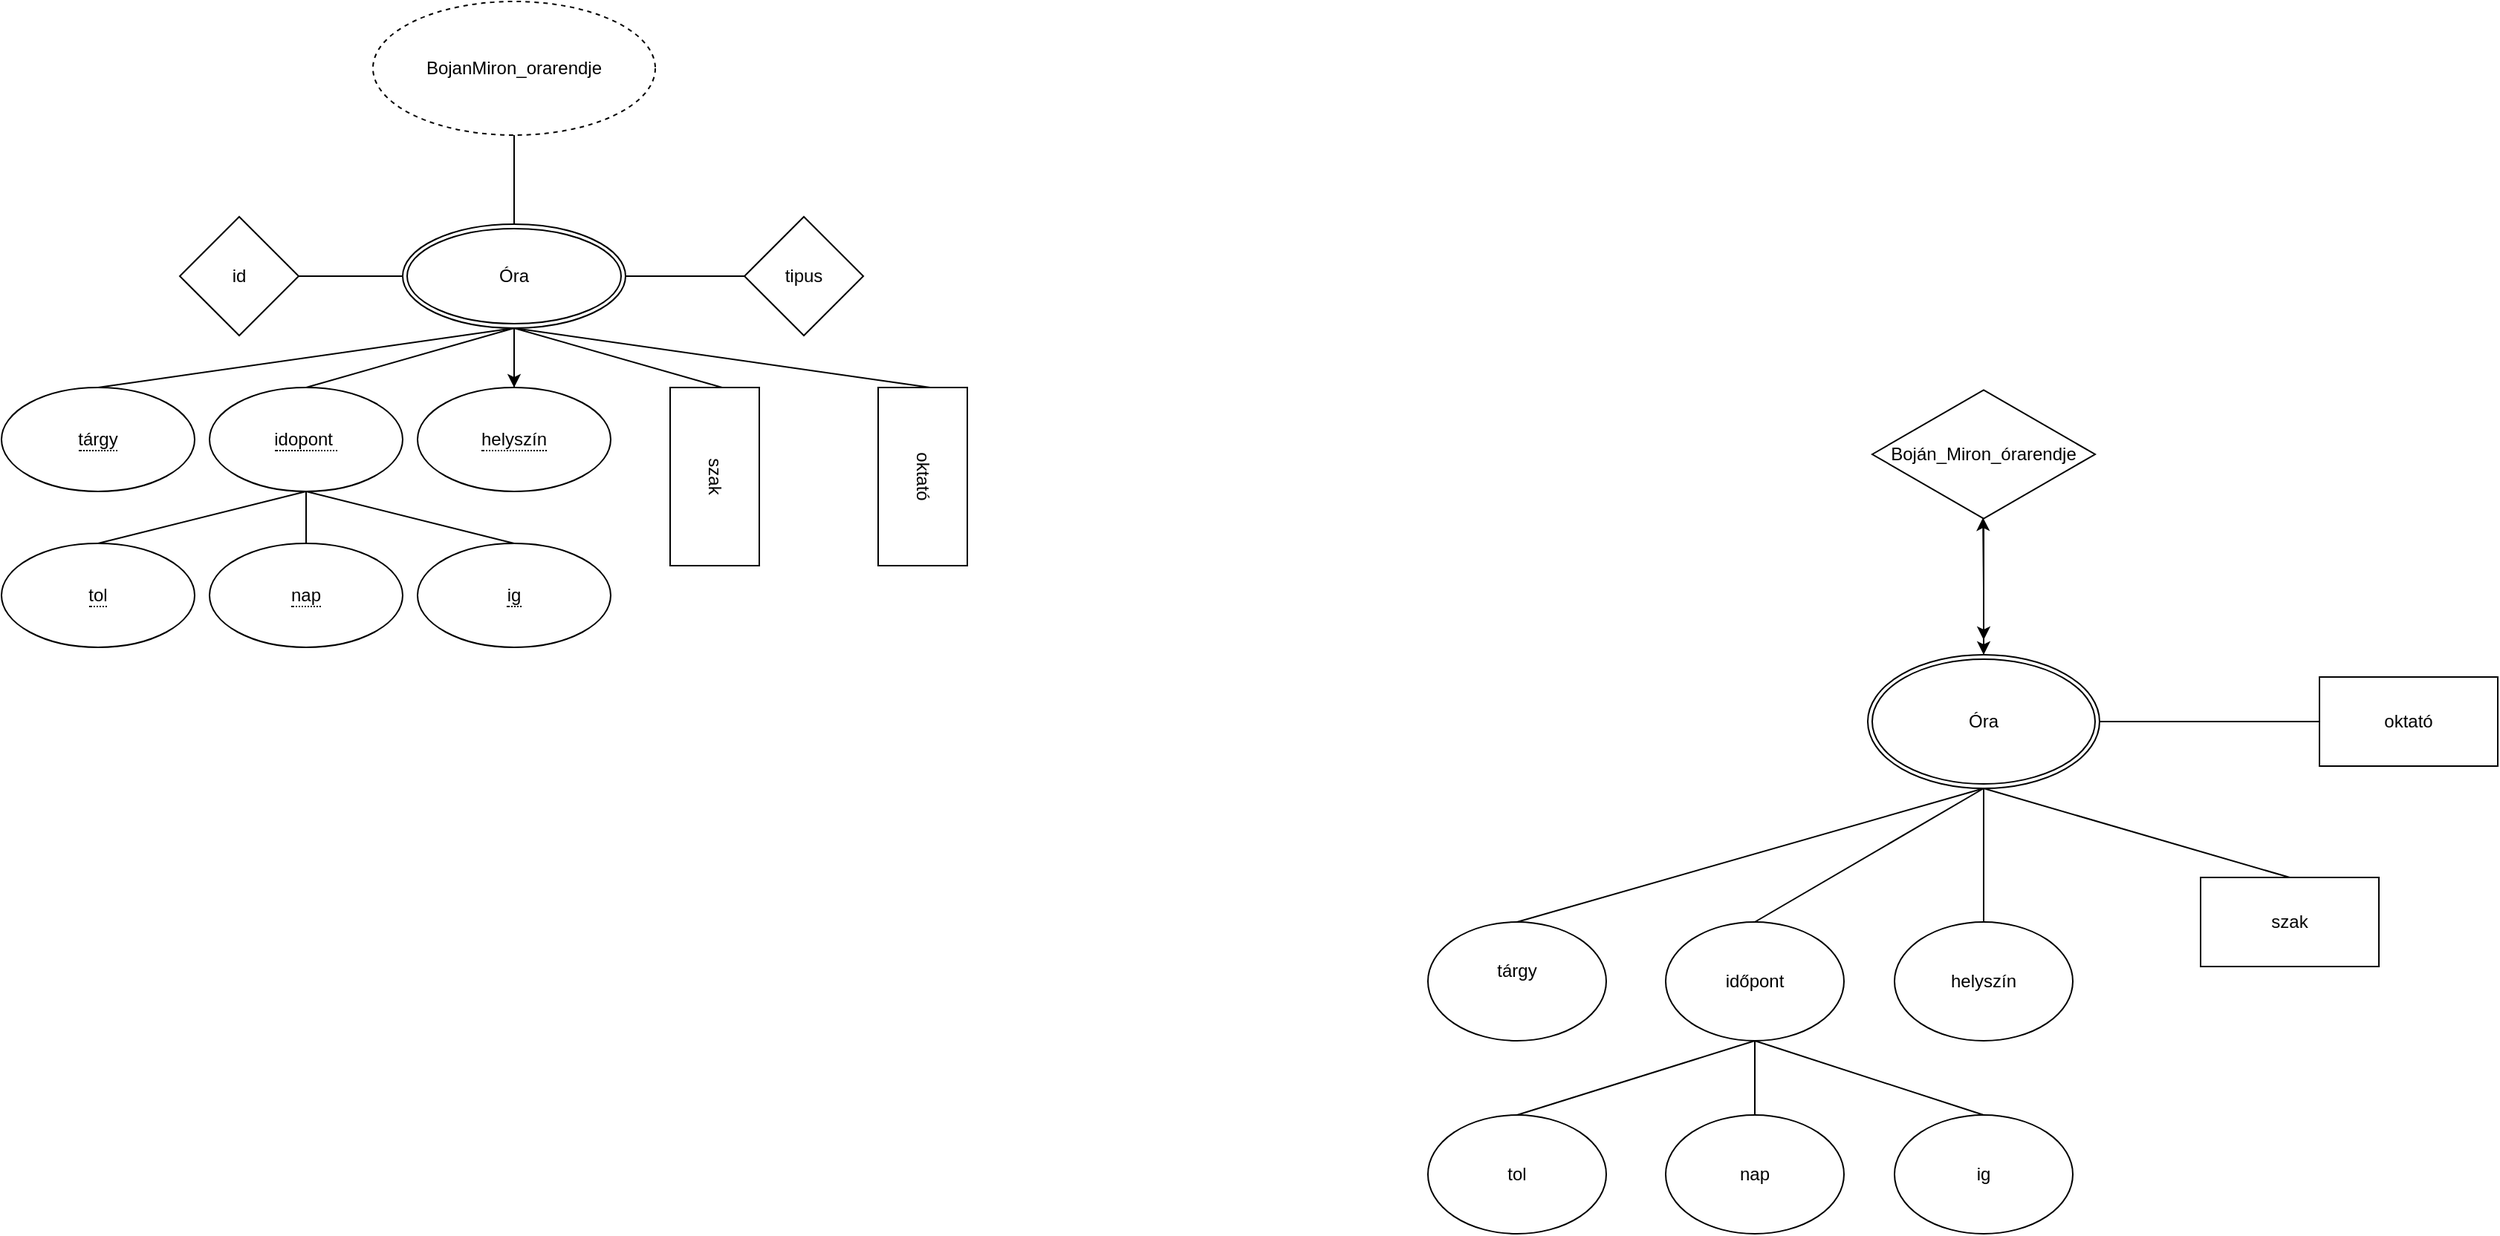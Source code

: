 <mxfile version="24.9.3">
  <diagram name="1 oldal" id="Ez1nAS9XZRX8f_4rQFVW">
    <mxGraphModel dx="1290" dy="522" grid="1" gridSize="10" guides="1" tooltips="1" connect="1" arrows="1" fold="1" page="1" pageScale="1" pageWidth="827" pageHeight="1169" math="0" shadow="0">
      <root>
        <mxCell id="0" />
        <mxCell id="1" parent="0" />
        <mxCell id="OTyxZLWEqcZwliFMq0Z6-1" value="BojanMiron_orarendje" style="ellipse;whiteSpace=wrap;html=1;align=center;dashed=1;" parent="1" vertex="1">
          <mxGeometry x="350" y="150" width="190" height="90" as="geometry" />
        </mxCell>
        <mxCell id="OTyxZLWEqcZwliFMq0Z6-3" value="&lt;span style=&quot;border-bottom: 1px dotted&quot;&gt;tárgy&lt;/span&gt;" style="ellipse;whiteSpace=wrap;html=1;align=center;" parent="1" vertex="1">
          <mxGeometry x="100" y="410" width="130" height="70" as="geometry" />
        </mxCell>
        <mxCell id="OTyxZLWEqcZwliFMq0Z6-8" value="" style="endArrow=none;html=1;rounded=0;exitX=0.5;exitY=1;exitDx=0;exitDy=0;entryX=0.5;entryY=0;entryDx=0;entryDy=0;" parent="1" source="OTyxZLWEqcZwliFMq0Z6-1" edge="1">
          <mxGeometry width="50" height="50" relative="1" as="geometry">
            <mxPoint x="390" y="370" as="sourcePoint" />
            <mxPoint x="445" y="300" as="targetPoint" />
          </mxGeometry>
        </mxCell>
        <mxCell id="OTyxZLWEqcZwliFMq0Z6-9" value="&lt;span style=&quot;border-bottom: 1px dotted&quot;&gt;idopont&amp;nbsp;&lt;/span&gt;" style="ellipse;whiteSpace=wrap;html=1;align=center;" parent="1" vertex="1">
          <mxGeometry x="240" y="410" width="130" height="70" as="geometry" />
        </mxCell>
        <mxCell id="OTyxZLWEqcZwliFMq0Z6-10" value="&lt;span style=&quot;border-bottom: 1px dotted&quot;&gt;helyszín&lt;/span&gt;" style="ellipse;whiteSpace=wrap;html=1;align=center;" parent="1" vertex="1">
          <mxGeometry x="380" y="410" width="130" height="70" as="geometry" />
        </mxCell>
        <mxCell id="OTyxZLWEqcZwliFMq0Z6-13" value="&lt;span style=&quot;border-bottom: 1px dotted&quot;&gt;nap&lt;/span&gt;" style="ellipse;whiteSpace=wrap;html=1;align=center;" parent="1" vertex="1">
          <mxGeometry x="240" y="515" width="130" height="70" as="geometry" />
        </mxCell>
        <mxCell id="OTyxZLWEqcZwliFMq0Z6-14" value="&lt;span style=&quot;border-bottom: 1px dotted&quot;&gt;ig&lt;/span&gt;" style="ellipse;whiteSpace=wrap;html=1;align=center;" parent="1" vertex="1">
          <mxGeometry x="380" y="515" width="130" height="70" as="geometry" />
        </mxCell>
        <mxCell id="OTyxZLWEqcZwliFMq0Z6-15" value="&lt;span style=&quot;border-bottom: 1px dotted&quot;&gt;tol&lt;/span&gt;" style="ellipse;whiteSpace=wrap;html=1;align=center;" parent="1" vertex="1">
          <mxGeometry x="100" y="515" width="130" height="70" as="geometry" />
        </mxCell>
        <mxCell id="OTyxZLWEqcZwliFMq0Z6-16" value="" style="endArrow=none;html=1;rounded=0;entryX=0.5;entryY=1;entryDx=0;entryDy=0;exitX=0.5;exitY=0;exitDx=0;exitDy=0;" parent="1" source="OTyxZLWEqcZwliFMq0Z6-9" edge="1">
          <mxGeometry width="50" height="50" relative="1" as="geometry">
            <mxPoint x="420" y="490" as="sourcePoint" />
            <mxPoint x="445" y="370" as="targetPoint" />
          </mxGeometry>
        </mxCell>
        <mxCell id="OTyxZLWEqcZwliFMq0Z6-17" value="" style="endArrow=none;html=1;rounded=0;exitX=0.5;exitY=1;exitDx=0;exitDy=0;entryX=0.5;entryY=0;entryDx=0;entryDy=0;" parent="1" target="OTyxZLWEqcZwliFMq0Z6-3" edge="1">
          <mxGeometry width="50" height="50" relative="1" as="geometry">
            <mxPoint x="445" y="370" as="sourcePoint" />
            <mxPoint x="470" y="440" as="targetPoint" />
          </mxGeometry>
        </mxCell>
        <mxCell id="OTyxZLWEqcZwliFMq0Z6-18" value="" style="endArrow=none;html=1;rounded=0;exitX=0.5;exitY=1;exitDx=0;exitDy=0;entryX=0.5;entryY=0;entryDx=0;entryDy=0;" parent="1" source="OTyxZLWEqcZwliFMq0Z6-9" target="OTyxZLWEqcZwliFMq0Z6-15" edge="1">
          <mxGeometry width="50" height="50" relative="1" as="geometry">
            <mxPoint x="420" y="490" as="sourcePoint" />
            <mxPoint x="470" y="440" as="targetPoint" />
          </mxGeometry>
        </mxCell>
        <mxCell id="OTyxZLWEqcZwliFMq0Z6-19" value="" style="endArrow=none;html=1;rounded=0;exitX=0.5;exitY=1;exitDx=0;exitDy=0;entryX=0.5;entryY=0;entryDx=0;entryDy=0;" parent="1" source="OTyxZLWEqcZwliFMq0Z6-9" target="OTyxZLWEqcZwliFMq0Z6-13" edge="1">
          <mxGeometry width="50" height="50" relative="1" as="geometry">
            <mxPoint x="420" y="490" as="sourcePoint" />
            <mxPoint x="470" y="440" as="targetPoint" />
          </mxGeometry>
        </mxCell>
        <mxCell id="OTyxZLWEqcZwliFMq0Z6-20" value="" style="endArrow=none;html=1;rounded=0;exitX=0.5;exitY=1;exitDx=0;exitDy=0;entryX=0.5;entryY=0;entryDx=0;entryDy=0;" parent="1" source="OTyxZLWEqcZwliFMq0Z6-9" target="OTyxZLWEqcZwliFMq0Z6-14" edge="1">
          <mxGeometry width="50" height="50" relative="1" as="geometry">
            <mxPoint x="420" y="490" as="sourcePoint" />
            <mxPoint x="470" y="440" as="targetPoint" />
          </mxGeometry>
        </mxCell>
        <mxCell id="OTyxZLWEqcZwliFMq0Z6-21" value="" style="endArrow=none;html=1;rounded=0;entryX=0.5;entryY=1;entryDx=0;entryDy=0;exitX=0.5;exitY=0;exitDx=0;exitDy=0;" parent="1" edge="1">
          <mxGeometry width="50" height="50" relative="1" as="geometry">
            <mxPoint x="725" y="410" as="sourcePoint" />
            <mxPoint x="445" y="370" as="targetPoint" />
          </mxGeometry>
        </mxCell>
        <mxCell id="OTyxZLWEqcZwliFMq0Z6-22" value="" style="endArrow=none;html=1;rounded=0;entryX=0.5;entryY=1;entryDx=0;entryDy=0;exitX=0.5;exitY=0;exitDx=0;exitDy=0;" parent="1" edge="1">
          <mxGeometry width="50" height="50" relative="1" as="geometry">
            <mxPoint x="585" y="410" as="sourcePoint" />
            <mxPoint x="445" y="370" as="targetPoint" />
          </mxGeometry>
        </mxCell>
        <mxCell id="OTyxZLWEqcZwliFMq0Z6-23" value="" style="endArrow=none;html=1;rounded=0;entryX=0.5;entryY=1;entryDx=0;entryDy=0;exitX=0.5;exitY=0;exitDx=0;exitDy=0;" parent="1" source="OTyxZLWEqcZwliFMq0Z6-10" edge="1">
          <mxGeometry width="50" height="50" relative="1" as="geometry">
            <mxPoint x="420" y="490" as="sourcePoint" />
            <mxPoint x="445" y="370" as="targetPoint" />
          </mxGeometry>
        </mxCell>
        <mxCell id="idVLBYe2UfCR5KsSMvB2-13" value="" style="edgeStyle=orthogonalEdgeStyle;rounded=0;orthogonalLoop=1;jettySize=auto;html=1;" parent="1" source="idVLBYe2UfCR5KsSMvB2-5" target="OTyxZLWEqcZwliFMq0Z6-10" edge="1">
          <mxGeometry relative="1" as="geometry" />
        </mxCell>
        <mxCell id="idVLBYe2UfCR5KsSMvB2-5" value="Óra" style="ellipse;shape=doubleEllipse;margin=3;whiteSpace=wrap;html=1;align=center;" parent="1" vertex="1">
          <mxGeometry x="370" y="300" width="150" height="70" as="geometry" />
        </mxCell>
        <mxCell id="idVLBYe2UfCR5KsSMvB2-6" value="szak" style="rounded=0;whiteSpace=wrap;html=1;rotation=90;" parent="1" vertex="1">
          <mxGeometry x="520" y="440" width="120" height="60" as="geometry" />
        </mxCell>
        <mxCell id="idVLBYe2UfCR5KsSMvB2-7" value="oktató" style="rounded=0;whiteSpace=wrap;html=1;rotation=90;" parent="1" vertex="1">
          <mxGeometry x="660" y="440" width="120" height="60" as="geometry" />
        </mxCell>
        <mxCell id="idVLBYe2UfCR5KsSMvB2-9" value="tipus" style="rhombus;whiteSpace=wrap;html=1;" parent="1" vertex="1">
          <mxGeometry x="600" y="295" width="80" height="80" as="geometry" />
        </mxCell>
        <mxCell id="idVLBYe2UfCR5KsSMvB2-10" value="id" style="rhombus;whiteSpace=wrap;html=1;" parent="1" vertex="1">
          <mxGeometry x="220" y="295" width="80" height="80" as="geometry" />
        </mxCell>
        <mxCell id="idVLBYe2UfCR5KsSMvB2-11" value="" style="endArrow=none;html=1;rounded=0;entryX=0;entryY=0.5;entryDx=0;entryDy=0;exitX=1;exitY=0.5;exitDx=0;exitDy=0;" parent="1" source="idVLBYe2UfCR5KsSMvB2-10" target="idVLBYe2UfCR5KsSMvB2-5" edge="1">
          <mxGeometry width="50" height="50" relative="1" as="geometry">
            <mxPoint x="390" y="430" as="sourcePoint" />
            <mxPoint x="440" y="380" as="targetPoint" />
          </mxGeometry>
        </mxCell>
        <mxCell id="idVLBYe2UfCR5KsSMvB2-12" value="" style="endArrow=none;html=1;rounded=0;entryX=0;entryY=0.5;entryDx=0;entryDy=0;exitX=1;exitY=0.5;exitDx=0;exitDy=0;" parent="1" source="idVLBYe2UfCR5KsSMvB2-5" target="idVLBYe2UfCR5KsSMvB2-9" edge="1">
          <mxGeometry width="50" height="50" relative="1" as="geometry">
            <mxPoint x="390" y="430" as="sourcePoint" />
            <mxPoint x="440" y="380" as="targetPoint" />
          </mxGeometry>
        </mxCell>
        <mxCell id="4EeQ1Hfl53qRRjpi-wyq-1" style="edgeStyle=orthogonalEdgeStyle;rounded=0;orthogonalLoop=1;jettySize=auto;html=1;entryX=0.5;entryY=0;entryDx=0;entryDy=0;" edge="1" parent="1" source="4EeQ1Hfl53qRRjpi-wyq-4" target="4EeQ1Hfl53qRRjpi-wyq-5">
          <mxGeometry relative="1" as="geometry" />
        </mxCell>
        <mxCell id="4EeQ1Hfl53qRRjpi-wyq-2" style="edgeStyle=orthogonalEdgeStyle;rounded=0;orthogonalLoop=1;jettySize=auto;html=1;" edge="1" parent="1" source="4EeQ1Hfl53qRRjpi-wyq-4">
          <mxGeometry relative="1" as="geometry">
            <mxPoint x="1434" y="630" as="targetPoint" />
          </mxGeometry>
        </mxCell>
        <mxCell id="4EeQ1Hfl53qRRjpi-wyq-3" style="edgeStyle=orthogonalEdgeStyle;rounded=0;orthogonalLoop=1;jettySize=auto;html=1;" edge="1" parent="1" source="4EeQ1Hfl53qRRjpi-wyq-4">
          <mxGeometry relative="1" as="geometry">
            <mxPoint x="1434" y="580" as="targetPoint" />
          </mxGeometry>
        </mxCell>
        <mxCell id="4EeQ1Hfl53qRRjpi-wyq-4" value="Boján_Miron_órarendje" style="html=1;whiteSpace=wrap;aspect=fixed;shape=isoRectangle;" vertex="1" parent="1">
          <mxGeometry x="1359" y="410" width="150" height="90" as="geometry" />
        </mxCell>
        <mxCell id="4EeQ1Hfl53qRRjpi-wyq-5" value="Óra" style="ellipse;shape=doubleEllipse;margin=3;whiteSpace=wrap;html=1;align=center;" vertex="1" parent="1">
          <mxGeometry x="1356" y="590" width="156" height="90" as="geometry" />
        </mxCell>
        <mxCell id="4EeQ1Hfl53qRRjpi-wyq-6" style="edgeStyle=orthogonalEdgeStyle;rounded=0;orthogonalLoop=1;jettySize=auto;html=1;entryX=0.497;entryY=0.973;entryDx=0;entryDy=0;entryPerimeter=0;" edge="1" parent="1" source="4EeQ1Hfl53qRRjpi-wyq-5" target="4EeQ1Hfl53qRRjpi-wyq-4">
          <mxGeometry relative="1" as="geometry" />
        </mxCell>
        <mxCell id="4EeQ1Hfl53qRRjpi-wyq-7" value="tárgy&lt;div&gt;&lt;br&gt;&lt;/div&gt;" style="ellipse;whiteSpace=wrap;html=1;" vertex="1" parent="1">
          <mxGeometry x="1060" y="770" width="120" height="80" as="geometry" />
        </mxCell>
        <mxCell id="4EeQ1Hfl53qRRjpi-wyq-8" value="időpont" style="ellipse;whiteSpace=wrap;html=1;" vertex="1" parent="1">
          <mxGeometry x="1220" y="770" width="120" height="80" as="geometry" />
        </mxCell>
        <mxCell id="4EeQ1Hfl53qRRjpi-wyq-9" value="helyszín" style="ellipse;whiteSpace=wrap;html=1;" vertex="1" parent="1">
          <mxGeometry x="1374" y="770" width="120" height="80" as="geometry" />
        </mxCell>
        <mxCell id="4EeQ1Hfl53qRRjpi-wyq-10" value="" style="endArrow=none;html=1;rounded=0;exitX=0.5;exitY=0;exitDx=0;exitDy=0;entryX=0.5;entryY=1;entryDx=0;entryDy=0;" edge="1" parent="1" source="4EeQ1Hfl53qRRjpi-wyq-7" target="4EeQ1Hfl53qRRjpi-wyq-5">
          <mxGeometry width="50" height="50" relative="1" as="geometry">
            <mxPoint x="1410" y="700" as="sourcePoint" />
            <mxPoint x="1460" y="650" as="targetPoint" />
          </mxGeometry>
        </mxCell>
        <mxCell id="4EeQ1Hfl53qRRjpi-wyq-11" value="" style="endArrow=none;html=1;rounded=0;exitX=0.5;exitY=0;exitDx=0;exitDy=0;entryX=0.5;entryY=1;entryDx=0;entryDy=0;" edge="1" parent="1" source="4EeQ1Hfl53qRRjpi-wyq-8" target="4EeQ1Hfl53qRRjpi-wyq-5">
          <mxGeometry width="50" height="50" relative="1" as="geometry">
            <mxPoint x="1410" y="700" as="sourcePoint" />
            <mxPoint x="1460" y="650" as="targetPoint" />
          </mxGeometry>
        </mxCell>
        <mxCell id="4EeQ1Hfl53qRRjpi-wyq-12" value="" style="endArrow=none;html=1;rounded=0;exitX=0.5;exitY=0;exitDx=0;exitDy=0;entryX=0.5;entryY=1;entryDx=0;entryDy=0;" edge="1" parent="1" source="4EeQ1Hfl53qRRjpi-wyq-9" target="4EeQ1Hfl53qRRjpi-wyq-5">
          <mxGeometry width="50" height="50" relative="1" as="geometry">
            <mxPoint x="1410" y="700" as="sourcePoint" />
            <mxPoint x="1460" y="650" as="targetPoint" />
          </mxGeometry>
        </mxCell>
        <mxCell id="4EeQ1Hfl53qRRjpi-wyq-13" value="tol" style="ellipse;whiteSpace=wrap;html=1;" vertex="1" parent="1">
          <mxGeometry x="1060" y="900" width="120" height="80" as="geometry" />
        </mxCell>
        <mxCell id="4EeQ1Hfl53qRRjpi-wyq-14" value="nap" style="ellipse;whiteSpace=wrap;html=1;" vertex="1" parent="1">
          <mxGeometry x="1220" y="900" width="120" height="80" as="geometry" />
        </mxCell>
        <mxCell id="4EeQ1Hfl53qRRjpi-wyq-15" value="ig" style="ellipse;whiteSpace=wrap;html=1;" vertex="1" parent="1">
          <mxGeometry x="1374" y="900" width="120" height="80" as="geometry" />
        </mxCell>
        <mxCell id="4EeQ1Hfl53qRRjpi-wyq-16" value="" style="endArrow=none;html=1;rounded=0;entryX=0.5;entryY=1;entryDx=0;entryDy=0;exitX=0.5;exitY=0;exitDx=0;exitDy=0;" edge="1" parent="1" source="4EeQ1Hfl53qRRjpi-wyq-13" target="4EeQ1Hfl53qRRjpi-wyq-8">
          <mxGeometry width="50" height="50" relative="1" as="geometry">
            <mxPoint x="1310" y="940" as="sourcePoint" />
            <mxPoint x="1360" y="890" as="targetPoint" />
          </mxGeometry>
        </mxCell>
        <mxCell id="4EeQ1Hfl53qRRjpi-wyq-17" value="" style="endArrow=none;html=1;rounded=0;entryX=0.5;entryY=1;entryDx=0;entryDy=0;exitX=0.5;exitY=0;exitDx=0;exitDy=0;" edge="1" parent="1" source="4EeQ1Hfl53qRRjpi-wyq-14" target="4EeQ1Hfl53qRRjpi-wyq-8">
          <mxGeometry width="50" height="50" relative="1" as="geometry">
            <mxPoint x="1310" y="940" as="sourcePoint" />
            <mxPoint x="1360" y="890" as="targetPoint" />
          </mxGeometry>
        </mxCell>
        <mxCell id="4EeQ1Hfl53qRRjpi-wyq-18" value="" style="endArrow=none;html=1;rounded=0;entryX=0.5;entryY=1;entryDx=0;entryDy=0;exitX=0.5;exitY=0;exitDx=0;exitDy=0;" edge="1" parent="1" source="4EeQ1Hfl53qRRjpi-wyq-15" target="4EeQ1Hfl53qRRjpi-wyq-8">
          <mxGeometry width="50" height="50" relative="1" as="geometry">
            <mxPoint x="1310" y="940" as="sourcePoint" />
            <mxPoint x="1360" y="890" as="targetPoint" />
          </mxGeometry>
        </mxCell>
        <mxCell id="4EeQ1Hfl53qRRjpi-wyq-19" value="szak" style="rounded=0;whiteSpace=wrap;html=1;" vertex="1" parent="1">
          <mxGeometry x="1580" y="740" width="120" height="60" as="geometry" />
        </mxCell>
        <mxCell id="4EeQ1Hfl53qRRjpi-wyq-20" value="" style="endArrow=none;html=1;rounded=0;entryX=0.5;entryY=1;entryDx=0;entryDy=0;exitX=0.5;exitY=0;exitDx=0;exitDy=0;" edge="1" parent="1" source="4EeQ1Hfl53qRRjpi-wyq-19" target="4EeQ1Hfl53qRRjpi-wyq-5">
          <mxGeometry width="50" height="50" relative="1" as="geometry">
            <mxPoint x="1400" y="780" as="sourcePoint" />
            <mxPoint x="1450" y="730" as="targetPoint" />
          </mxGeometry>
        </mxCell>
        <mxCell id="4EeQ1Hfl53qRRjpi-wyq-21" value="oktató" style="rounded=0;whiteSpace=wrap;html=1;" vertex="1" parent="1">
          <mxGeometry x="1660" y="605" width="120" height="60" as="geometry" />
        </mxCell>
        <mxCell id="4EeQ1Hfl53qRRjpi-wyq-22" value="" style="endArrow=none;html=1;rounded=0;entryX=0;entryY=0.5;entryDx=0;entryDy=0;exitX=1;exitY=0.5;exitDx=0;exitDy=0;" edge="1" parent="1" source="4EeQ1Hfl53qRRjpi-wyq-5" target="4EeQ1Hfl53qRRjpi-wyq-21">
          <mxGeometry width="50" height="50" relative="1" as="geometry">
            <mxPoint x="1410" y="700" as="sourcePoint" />
            <mxPoint x="1460" y="650" as="targetPoint" />
          </mxGeometry>
        </mxCell>
      </root>
    </mxGraphModel>
  </diagram>
</mxfile>
